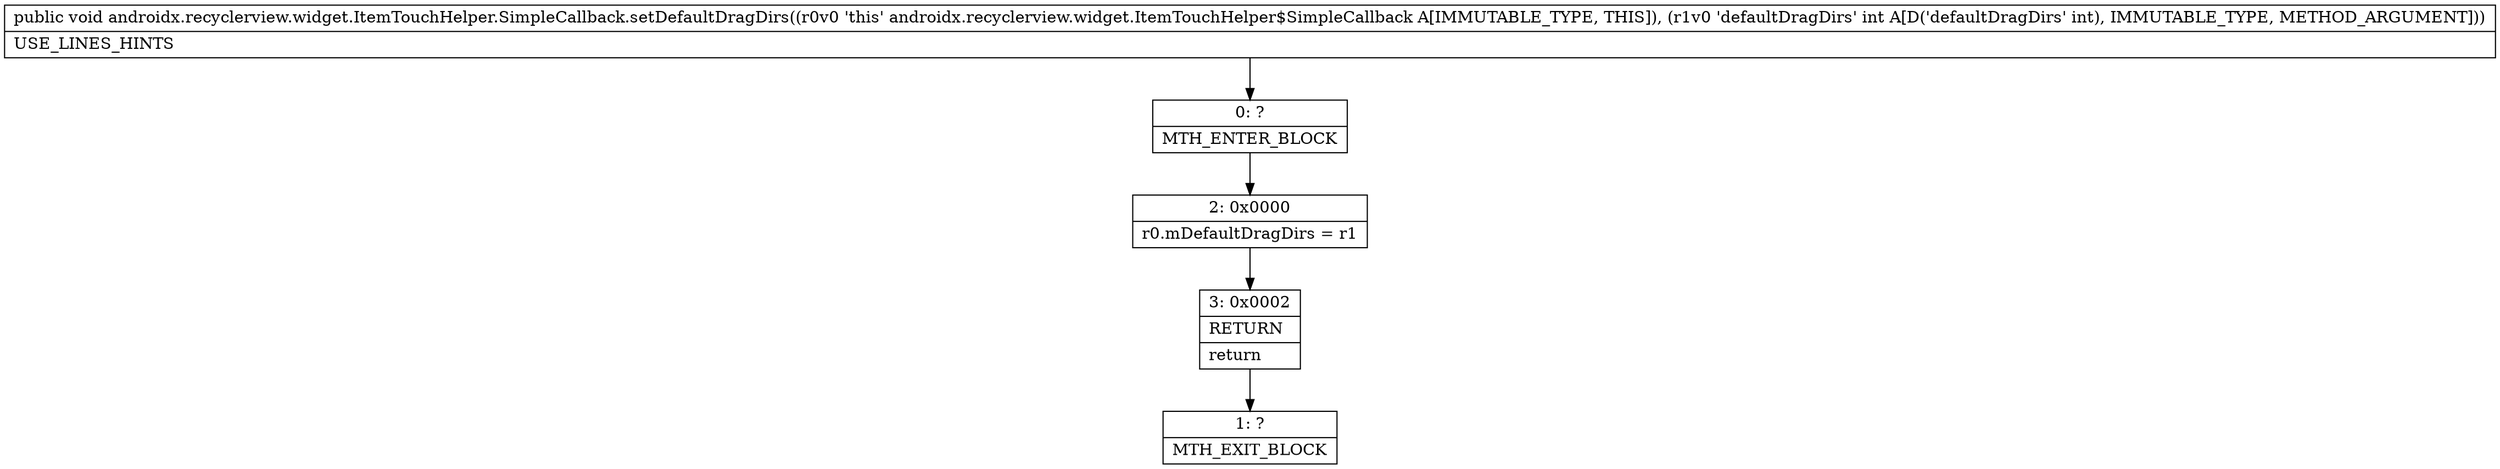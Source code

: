 digraph "CFG forandroidx.recyclerview.widget.ItemTouchHelper.SimpleCallback.setDefaultDragDirs(I)V" {
Node_0 [shape=record,label="{0\:\ ?|MTH_ENTER_BLOCK\l}"];
Node_2 [shape=record,label="{2\:\ 0x0000|r0.mDefaultDragDirs = r1\l}"];
Node_3 [shape=record,label="{3\:\ 0x0002|RETURN\l|return\l}"];
Node_1 [shape=record,label="{1\:\ ?|MTH_EXIT_BLOCK\l}"];
MethodNode[shape=record,label="{public void androidx.recyclerview.widget.ItemTouchHelper.SimpleCallback.setDefaultDragDirs((r0v0 'this' androidx.recyclerview.widget.ItemTouchHelper$SimpleCallback A[IMMUTABLE_TYPE, THIS]), (r1v0 'defaultDragDirs' int A[D('defaultDragDirs' int), IMMUTABLE_TYPE, METHOD_ARGUMENT]))  | USE_LINES_HINTS\l}"];
MethodNode -> Node_0;Node_0 -> Node_2;
Node_2 -> Node_3;
Node_3 -> Node_1;
}

